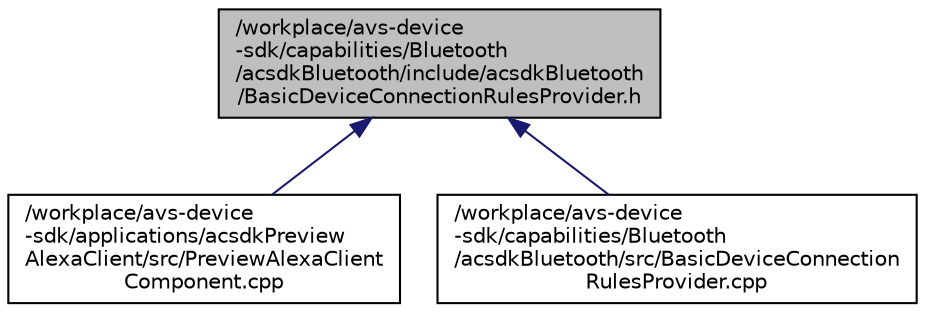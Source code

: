digraph "/workplace/avs-device-sdk/capabilities/Bluetooth/acsdkBluetooth/include/acsdkBluetooth/BasicDeviceConnectionRulesProvider.h"
{
  edge [fontname="Helvetica",fontsize="10",labelfontname="Helvetica",labelfontsize="10"];
  node [fontname="Helvetica",fontsize="10",shape=record];
  Node37 [label="/workplace/avs-device\l-sdk/capabilities/Bluetooth\l/acsdkBluetooth/include/acsdkBluetooth\l/BasicDeviceConnectionRulesProvider.h",height=0.2,width=0.4,color="black", fillcolor="grey75", style="filled", fontcolor="black"];
  Node37 -> Node38 [dir="back",color="midnightblue",fontsize="10",style="solid",fontname="Helvetica"];
  Node38 [label="/workplace/avs-device\l-sdk/applications/acsdkPreview\lAlexaClient/src/PreviewAlexaClient\lComponent.cpp",height=0.2,width=0.4,color="black", fillcolor="white", style="filled",URL="$_preview_alexa_client_component_8cpp.html"];
  Node37 -> Node39 [dir="back",color="midnightblue",fontsize="10",style="solid",fontname="Helvetica"];
  Node39 [label="/workplace/avs-device\l-sdk/capabilities/Bluetooth\l/acsdkBluetooth/src/BasicDeviceConnection\lRulesProvider.cpp",height=0.2,width=0.4,color="black", fillcolor="white", style="filled",URL="$_basic_device_connection_rules_provider_8cpp.html"];
}

